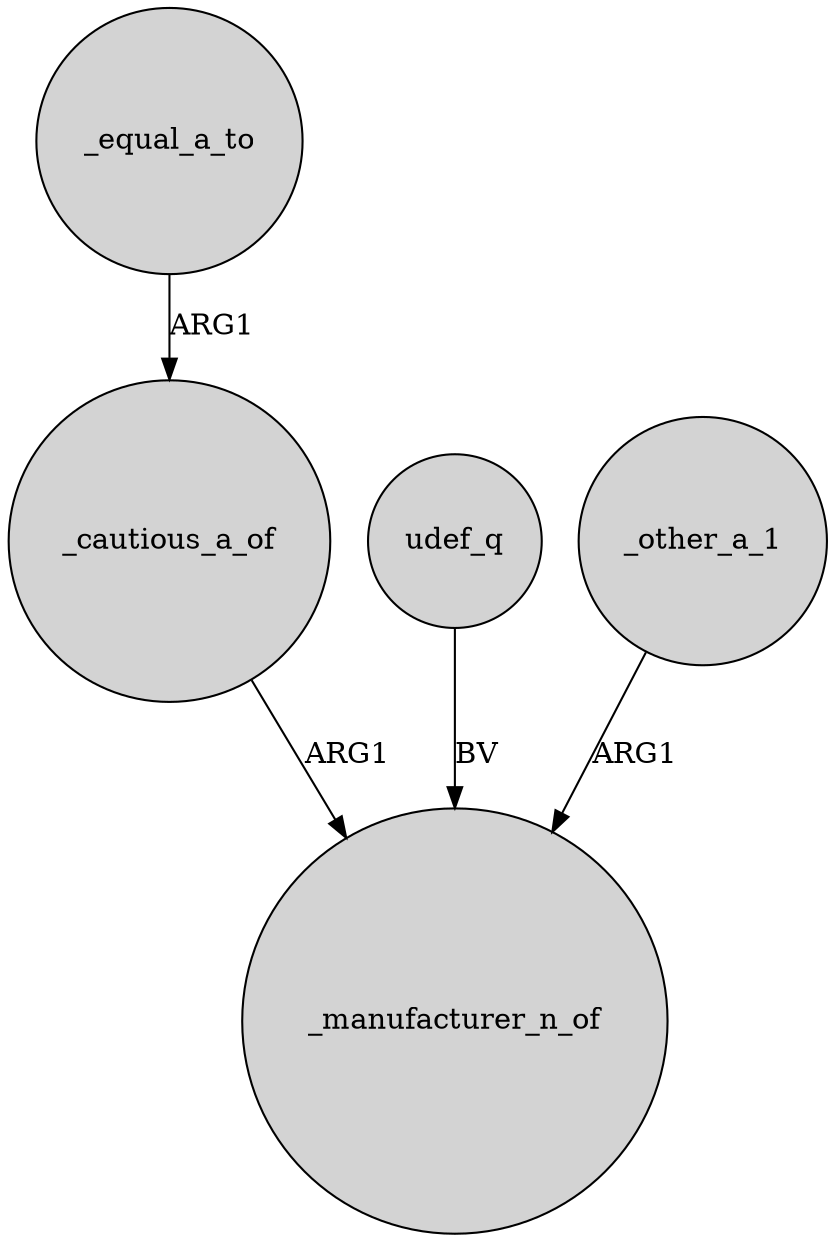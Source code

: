 digraph {
	node [shape=circle style=filled]
	_equal_a_to -> _cautious_a_of [label=ARG1]
	udef_q -> _manufacturer_n_of [label=BV]
	_cautious_a_of -> _manufacturer_n_of [label=ARG1]
	_other_a_1 -> _manufacturer_n_of [label=ARG1]
}
